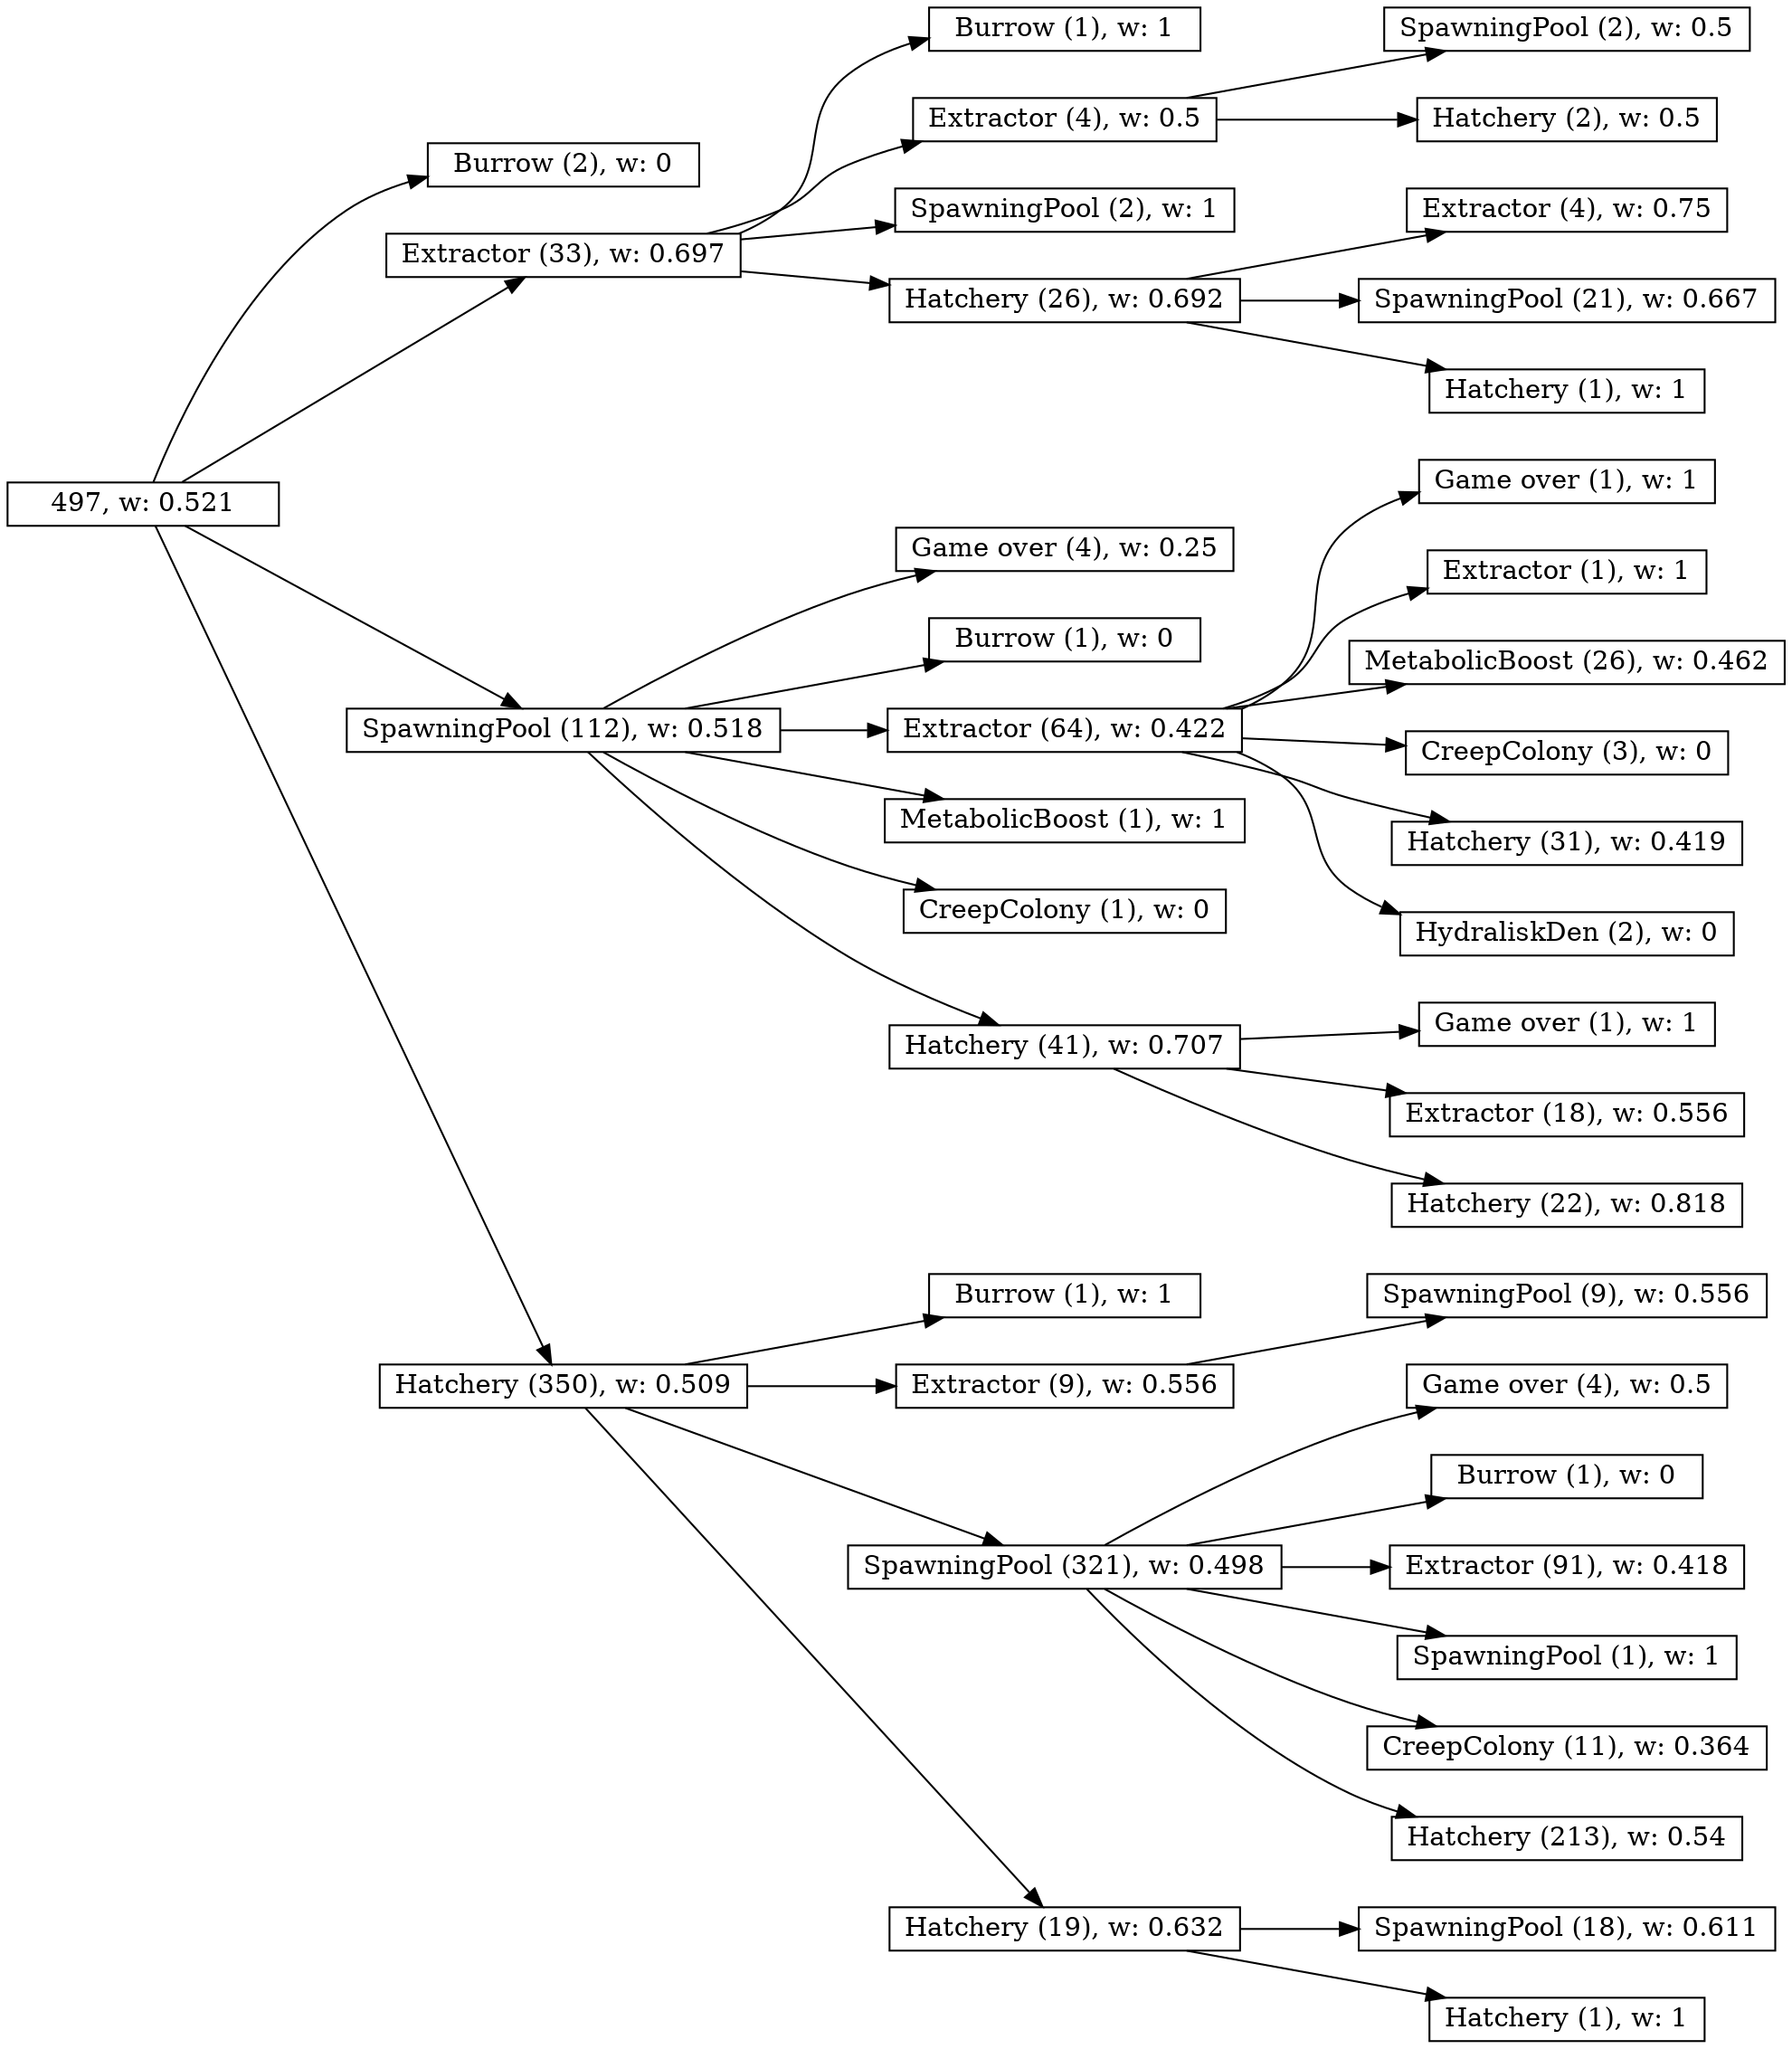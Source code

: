 digraph tree { nodesep=0.35; charset="latin1"; rankdir=LR; fixedsize=true;
node [stype="rounded,filled", width=2, height=0, shape=box, fillcolor="#888888", concentrate=true]
1088687948 [label="497, w: 0.521"]
1017669596 [label="Burrow (2), w: 0"]
1413135264 [label="Extractor (33), w: 0.697"]
1542729875 [label="Burrow (1), w: 1"]
2090938894 [label="Extractor (4), w: 0.5"]
987591950 [label="SpawningPool (2), w: 0.5"]
556795987 [label="Hatchery (2), w: 0.5"]
2090938894 -> 987591950
2090938894 -> 556795987
1483903530 [label="SpawningPool (2), w: 1"]
1239036099 [label="Hatchery (26), w: 0.692"]
330790934 [label="Extractor (4), w: 0.75"]
1915549302 [label="SpawningPool (21), w: 0.667"]
1709766537 [label="Hatchery (1), w: 1"]
1239036099 -> 330790934
1239036099 -> 1915549302
1239036099 -> 1709766537
1413135264 -> 1542729875
1413135264 -> 2090938894
1413135264 -> 1483903530
1413135264 -> 1239036099
567506852 [label="SpawningPool (112), w: 0.518"]
1112785237 [label="Game over (4), w: 0.25"]
146396536 [label="Burrow (1), w: 0"]
1617804737 [label="Extractor (64), w: 0.422"]
1153760092 [label="Game over (1), w: 1"]
1616017481 [label="Extractor (1), w: 1"]
1180119558 [label="MetabolicBoost (26), w: 0.462"]
110447614 [label="CreepColony (3), w: 0"]
867177490 [label="Hatchery (31), w: 0.419"]
1828045888 [label="HydraliskDen (2), w: 0"]
1617804737 -> 1153760092
1617804737 -> 1616017481
1617804737 -> 1180119558
1617804737 -> 110447614
1617804737 -> 867177490
1617804737 -> 1828045888
2066185634 [label="MetabolicBoost (1), w: 1"]
1571378648 [label="CreepColony (1), w: 0"]
407046130 [label="Hatchery (41), w: 0.707"]
1488891215 [label="Game over (1), w: 1"]
1315195661 [label="Extractor (18), w: 0.556"]
444295856 [label="Hatchery (22), w: 0.818"]
407046130 -> 1488891215
407046130 -> 1315195661
407046130 -> 444295856
567506852 -> 1112785237
567506852 -> 146396536
567506852 -> 1617804737
567506852 -> 2066185634
567506852 -> 1571378648
567506852 -> 407046130
479811173 [label="Hatchery (350), w: 0.509"]
385290126 [label="Burrow (1), w: 1"]
907951977 [label="Extractor (9), w: 0.556"]
2077565504 [label="SpawningPool (9), w: 0.556"]
907951977 -> 2077565504
1706809155 [label="SpawningPool (321), w: 0.498"]
254911459 [label="Game over (4), w: 0.5"]
67015648 [label="Burrow (1), w: 0"]
1050564908 [label="Extractor (91), w: 0.418"]
233863122 [label="SpawningPool (1), w: 1"]
642417444 [label="CreepColony (11), w: 0.364"]
1709687839 [label="Hatchery (213), w: 0.54"]
1706809155 -> 254911459
1706809155 -> 67015648
1706809155 -> 1050564908
1706809155 -> 233863122
1706809155 -> 642417444
1706809155 -> 1709687839
1392313213 [label="Hatchery (19), w: 0.632"]
1626353179 [label="SpawningPool (18), w: 0.611"]
946020437 [label="Hatchery (1), w: 1"]
1392313213 -> 1626353179
1392313213 -> 946020437
479811173 -> 385290126
479811173 -> 907951977
479811173 -> 1706809155
479811173 -> 1392313213
1088687948 -> 1017669596
1088687948 -> 1413135264
1088687948 -> 567506852
1088687948 -> 479811173
}